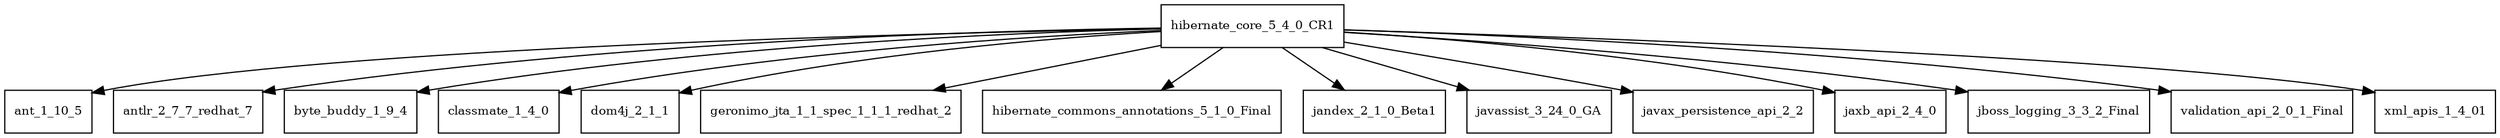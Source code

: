 digraph hibernate_core_5_4_0_CR1_dependencies {
  node [shape = box, fontsize=10.0];
  hibernate_core_5_4_0_CR1 -> ant_1_10_5;
  hibernate_core_5_4_0_CR1 -> antlr_2_7_7_redhat_7;
  hibernate_core_5_4_0_CR1 -> byte_buddy_1_9_4;
  hibernate_core_5_4_0_CR1 -> classmate_1_4_0;
  hibernate_core_5_4_0_CR1 -> dom4j_2_1_1;
  hibernate_core_5_4_0_CR1 -> geronimo_jta_1_1_spec_1_1_1_redhat_2;
  hibernate_core_5_4_0_CR1 -> hibernate_commons_annotations_5_1_0_Final;
  hibernate_core_5_4_0_CR1 -> jandex_2_1_0_Beta1;
  hibernate_core_5_4_0_CR1 -> javassist_3_24_0_GA;
  hibernate_core_5_4_0_CR1 -> javax_persistence_api_2_2;
  hibernate_core_5_4_0_CR1 -> jaxb_api_2_4_0;
  hibernate_core_5_4_0_CR1 -> jboss_logging_3_3_2_Final;
  hibernate_core_5_4_0_CR1 -> validation_api_2_0_1_Final;
  hibernate_core_5_4_0_CR1 -> xml_apis_1_4_01;
}
